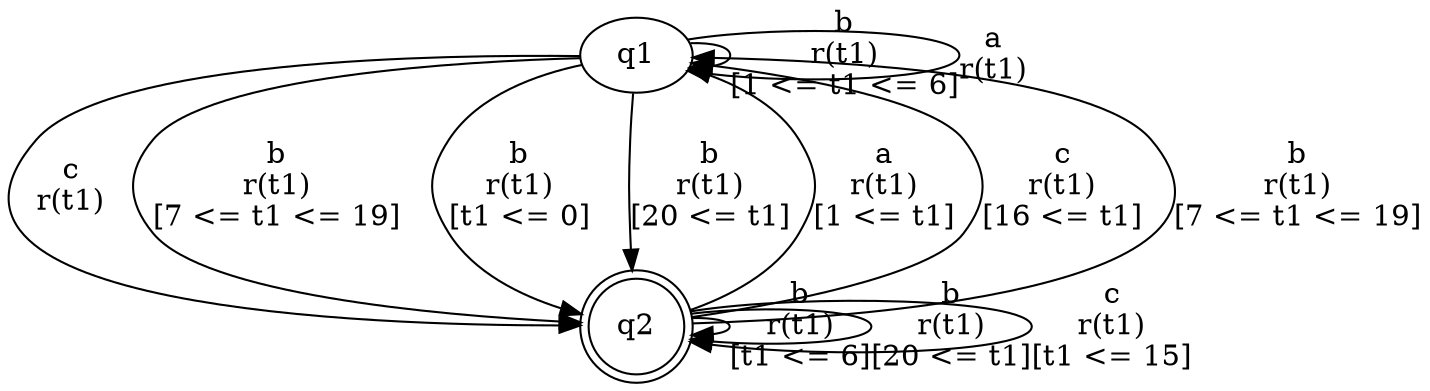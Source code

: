 digraph "tests_1/test28/solution201/solution" {
	q1[label=q1]
	q2[label=q2 shape=doublecircle]
	q1 -> q1[label="b\nr(t1)\n[1 <= t1 <= 6]"]
	q1 -> q1[label="a\nr(t1)\n"]
	q1 -> q2[label="c\nr(t1)\n"]
	q2 -> q1[label="a\nr(t1)\n[1 <= t1]"]
	q2 -> q1[label="c\nr(t1)\n[16 <= t1]"]
	q2 -> q1[label="b\nr(t1)\n[7 <= t1 <= 19]"]
	q2 -> q2[label="b\nr(t1)\n[t1 <= 6]"]
	q2 -> q2[label="b\nr(t1)\n[20 <= t1]"]
	q2 -> q2[label="c\nr(t1)\n[t1 <= 15]"]
	q1 -> q2[label="b\nr(t1)\n[7 <= t1 <= 19]"]
	q1 -> q2[label="b\nr(t1)\n[t1 <= 0]"]
	q1 -> q2[label="b\nr(t1)\n[20 <= t1]"]
}
